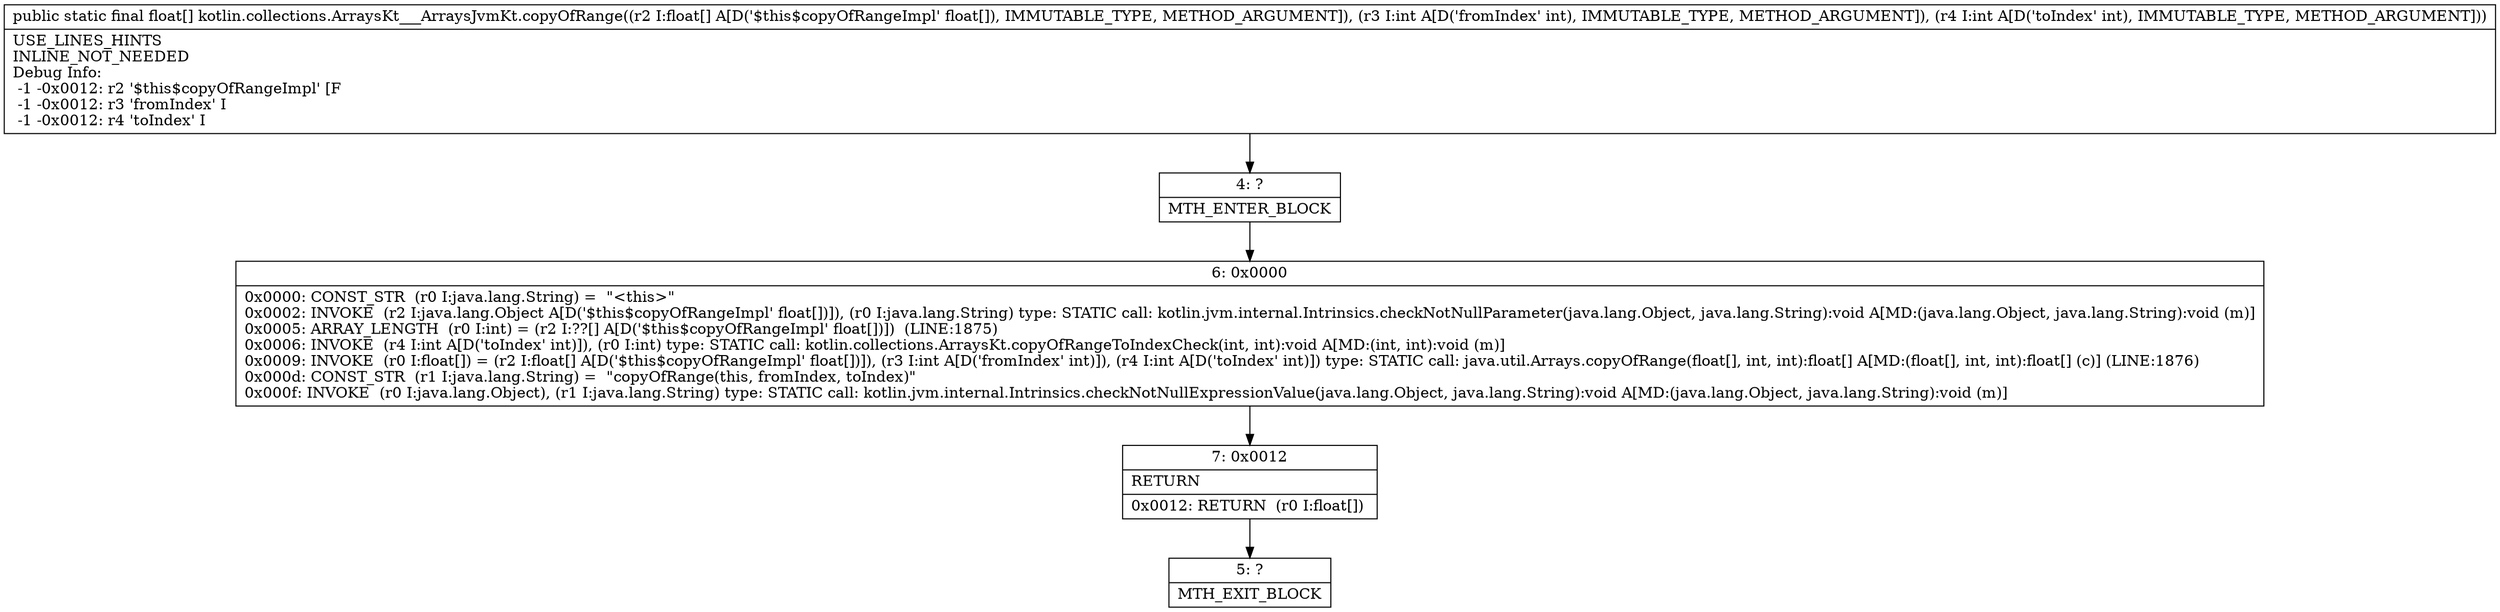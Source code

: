 digraph "CFG forkotlin.collections.ArraysKt___ArraysJvmKt.copyOfRange([FII)[F" {
Node_4 [shape=record,label="{4\:\ ?|MTH_ENTER_BLOCK\l}"];
Node_6 [shape=record,label="{6\:\ 0x0000|0x0000: CONST_STR  (r0 I:java.lang.String) =  \"\<this\>\" \l0x0002: INVOKE  (r2 I:java.lang.Object A[D('$this$copyOfRangeImpl' float[])]), (r0 I:java.lang.String) type: STATIC call: kotlin.jvm.internal.Intrinsics.checkNotNullParameter(java.lang.Object, java.lang.String):void A[MD:(java.lang.Object, java.lang.String):void (m)]\l0x0005: ARRAY_LENGTH  (r0 I:int) = (r2 I:??[] A[D('$this$copyOfRangeImpl' float[])])  (LINE:1875)\l0x0006: INVOKE  (r4 I:int A[D('toIndex' int)]), (r0 I:int) type: STATIC call: kotlin.collections.ArraysKt.copyOfRangeToIndexCheck(int, int):void A[MD:(int, int):void (m)]\l0x0009: INVOKE  (r0 I:float[]) = (r2 I:float[] A[D('$this$copyOfRangeImpl' float[])]), (r3 I:int A[D('fromIndex' int)]), (r4 I:int A[D('toIndex' int)]) type: STATIC call: java.util.Arrays.copyOfRange(float[], int, int):float[] A[MD:(float[], int, int):float[] (c)] (LINE:1876)\l0x000d: CONST_STR  (r1 I:java.lang.String) =  \"copyOfRange(this, fromIndex, toIndex)\" \l0x000f: INVOKE  (r0 I:java.lang.Object), (r1 I:java.lang.String) type: STATIC call: kotlin.jvm.internal.Intrinsics.checkNotNullExpressionValue(java.lang.Object, java.lang.String):void A[MD:(java.lang.Object, java.lang.String):void (m)]\l}"];
Node_7 [shape=record,label="{7\:\ 0x0012|RETURN\l|0x0012: RETURN  (r0 I:float[]) \l}"];
Node_5 [shape=record,label="{5\:\ ?|MTH_EXIT_BLOCK\l}"];
MethodNode[shape=record,label="{public static final float[] kotlin.collections.ArraysKt___ArraysJvmKt.copyOfRange((r2 I:float[] A[D('$this$copyOfRangeImpl' float[]), IMMUTABLE_TYPE, METHOD_ARGUMENT]), (r3 I:int A[D('fromIndex' int), IMMUTABLE_TYPE, METHOD_ARGUMENT]), (r4 I:int A[D('toIndex' int), IMMUTABLE_TYPE, METHOD_ARGUMENT]))  | USE_LINES_HINTS\lINLINE_NOT_NEEDED\lDebug Info:\l  \-1 \-0x0012: r2 '$this$copyOfRangeImpl' [F\l  \-1 \-0x0012: r3 'fromIndex' I\l  \-1 \-0x0012: r4 'toIndex' I\l}"];
MethodNode -> Node_4;Node_4 -> Node_6;
Node_6 -> Node_7;
Node_7 -> Node_5;
}

